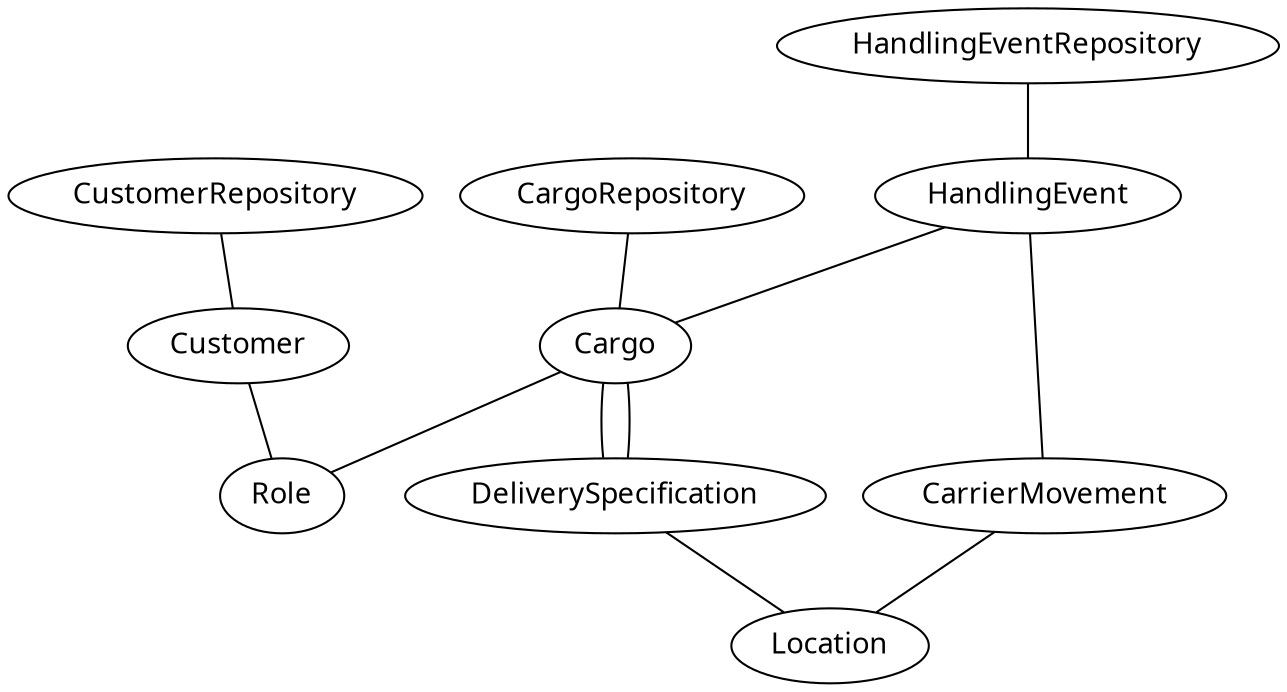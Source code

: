 graph class2 {
fontname="Microsoft YaHei";
	edge [fontname="Microsoft YaHei", len=3];
	node [fontname="Microsoft YaHei"];

	Cargo [label="Cargo"];
	Role [label="Role"];
	Customer [label="Customer"];
	HandlingEvent [label="HandlingEvent"];
	DeliverySpecification [label="DeliverySpecification"];
	CarrierMovement [label="CarrierMovement"];
	Location [label="Location"];
	CustomerRepository [label="CustomerRepository"];
	CargoRepository [label="CargoRepository"];
	HandlingEventRepository [label="HandlingEventRepository"];

	Customer -- Role;
	Cargo -- Role;
	HandlingEvent -- Cargo;
	DeliverySpecification -- Cargo;
	DeliverySpecification -- Location;
	HandlingEvent -- CarrierMovement;
	CarrierMovement -- Location;
	CustomerRepository -- Customer;
	CargoRepository -- Cargo;
	Cargo -- DeliverySpecification;
	HandlingEventRepository -- HandlingEvent;

}